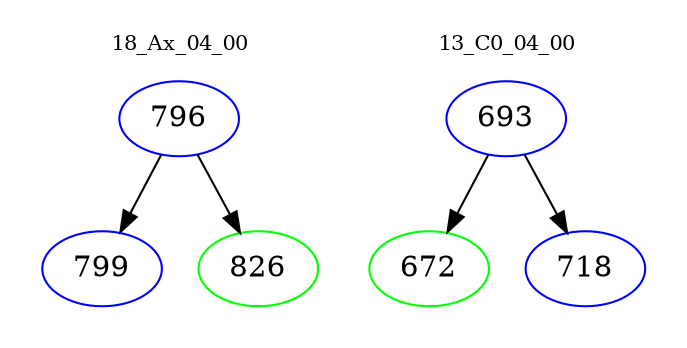 digraph{
subgraph cluster_0 {
color = white
label = "18_Ax_04_00";
fontsize=10;
T0_796 [label="796", color="blue"]
T0_796 -> T0_799 [color="black"]
T0_799 [label="799", color="blue"]
T0_796 -> T0_826 [color="black"]
T0_826 [label="826", color="green"]
}
subgraph cluster_1 {
color = white
label = "13_C0_04_00";
fontsize=10;
T1_693 [label="693", color="blue"]
T1_693 -> T1_672 [color="black"]
T1_672 [label="672", color="green"]
T1_693 -> T1_718 [color="black"]
T1_718 [label="718", color="blue"]
}
}
